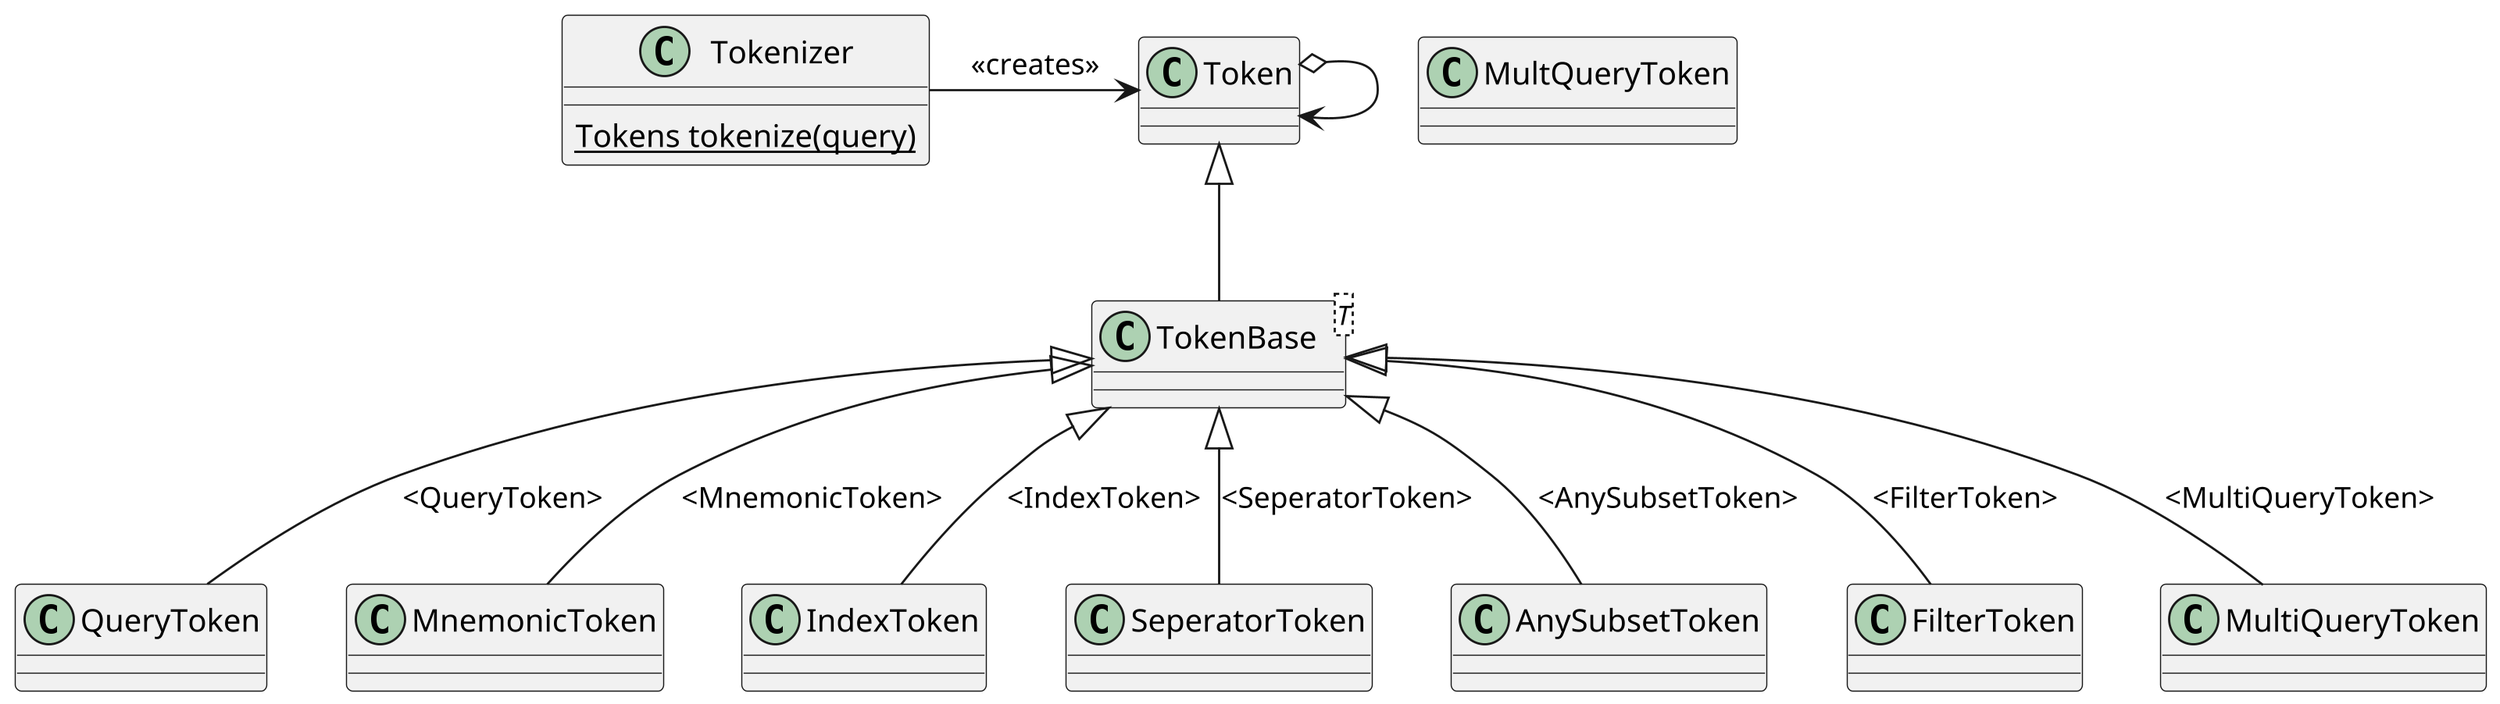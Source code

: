 @startuml
skinparam dpi 300
scale 1024 width

class Tokenizer
{
   {static} Tokens tokenize(query)
}

class Token
{
}

class TokenBase<T>
{
}

class QueryToken
{
}

class MultQueryToken
{
}

class MnemonicToken
{
}
class IndexToken
{
}

class SeperatorToken
{
}

class AnySubsetToken
{
}

class FilterToken
{
}



Tokenizer -> Token : <<creates>>
Token <|--TokenBase
Token o--> Token
TokenBase <|-- MnemonicToken : <MnemonicToken> 
TokenBase <|-- SeperatorToken : <SeperatorToken> 
TokenBase <|-- IndexToken : <IndexToken> 
TokenBase <|-- FilterToken : <FilterToken> 
TokenBase <|-- AnySubsetToken : <AnySubsetToken> 
TokenBase <|-- QueryToken : <QueryToken> 
TokenBase <|-- MultiQueryToken : <MultiQueryToken> 

@enduml
